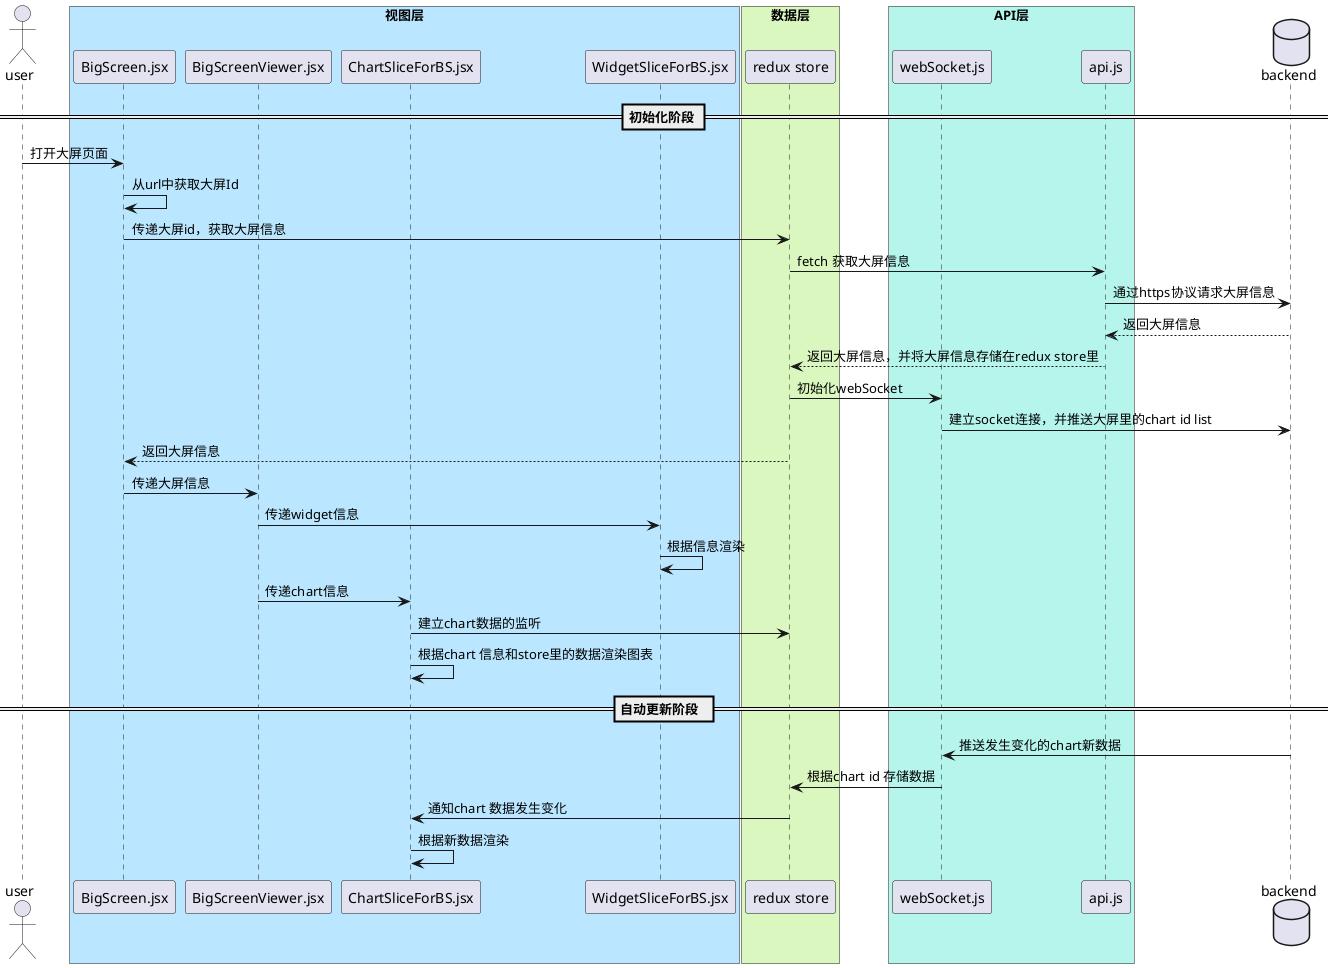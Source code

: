 @startuml

actor  user
box "视图层" #bae7ff
	participant BigScreen.jsx as bs
	participant BigScreenViewer.jsx as bsv
	participant ChartSliceForBS.jsx as chart
	participant WidgetSliceForBS.jsx as widget
end box

box "数据层" #d9f7be
participant "redux store" as store
end box

box "API层" #b5f5ec
participant webSocket.js as socket
participant api.js as api
end box

database  backend

== 初始化阶段 ==
user -> bs: 打开大屏页面
bs -> bs : 从url中获取大屏Id
bs -> store: 传递大屏id，获取大屏信息
store -> api : fetch 获取大屏信息
api -> backend : 通过https协议请求大屏信息
backend --> api : 返回大屏信息
api --> store: 返回大屏信息，并将大屏信息存储在redux store里
store -> socket: 初始化webSocket
socket -> backend: 建立socket连接，并推送大屏里的chart id list
store --> bs: 返回大屏信息
bs -> bsv : 传递大屏信息
bsv -> widget: 传递widget信息
widget -> widget: 根据信息渲染
bsv -> chart: 传递chart信息
chart -> store: 建立chart数据的监听
chart -> chart: 根据chart 信息和store里的数据渲染图表

==  自动更新阶段  ==
backend -> socket: 推送发生变化的chart新数据
socket -> store: 根据chart id 存储数据
store -> chart: 通知chart 数据发生变化
chart -> chart: 根据新数据渲染

@enduml
